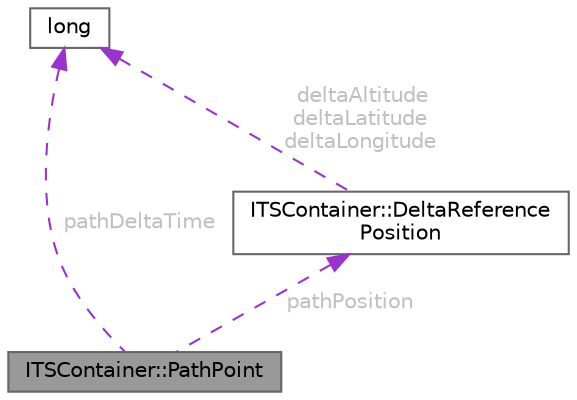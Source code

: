 digraph "ITSContainer::PathPoint"
{
 // INTERACTIVE_SVG=YES
 // LATEX_PDF_SIZE
  bgcolor="transparent";
  edge [fontname=Helvetica,fontsize=10,labelfontname=Helvetica,labelfontsize=10];
  node [fontname=Helvetica,fontsize=10,shape=box,height=0.2,width=0.4];
  Node1 [id="Node000001",label="ITSContainer::PathPoint",height=0.2,width=0.4,color="gray40", fillcolor="grey60", style="filled", fontcolor="black",tooltip=" "];
  Node2 -> Node1 [id="edge1_Node000001_Node000002",dir="back",color="darkorchid3",style="dashed",tooltip=" ",label=" pathPosition",fontcolor="grey" ];
  Node2 [id="Node000002",label="ITSContainer::DeltaReference\lPosition",height=0.2,width=0.4,color="gray40", fillcolor="white", style="filled",URL="$dd/db4/structITSContainer_1_1DeltaReferencePosition.html",tooltip=" "];
  Node3 -> Node2 [id="edge2_Node000002_Node000003",dir="back",color="darkorchid3",style="dashed",tooltip=" ",label=" deltaAltitude\ndeltaLatitude\ndeltaLongitude",fontcolor="grey" ];
  Node3 [id="Node000003",label="long",height=0.2,width=0.4,color="gray40", fillcolor="white", style="filled",tooltip=" "];
  Node3 -> Node1 [id="edge3_Node000001_Node000003",dir="back",color="darkorchid3",style="dashed",tooltip=" ",label=" pathDeltaTime",fontcolor="grey" ];
}
